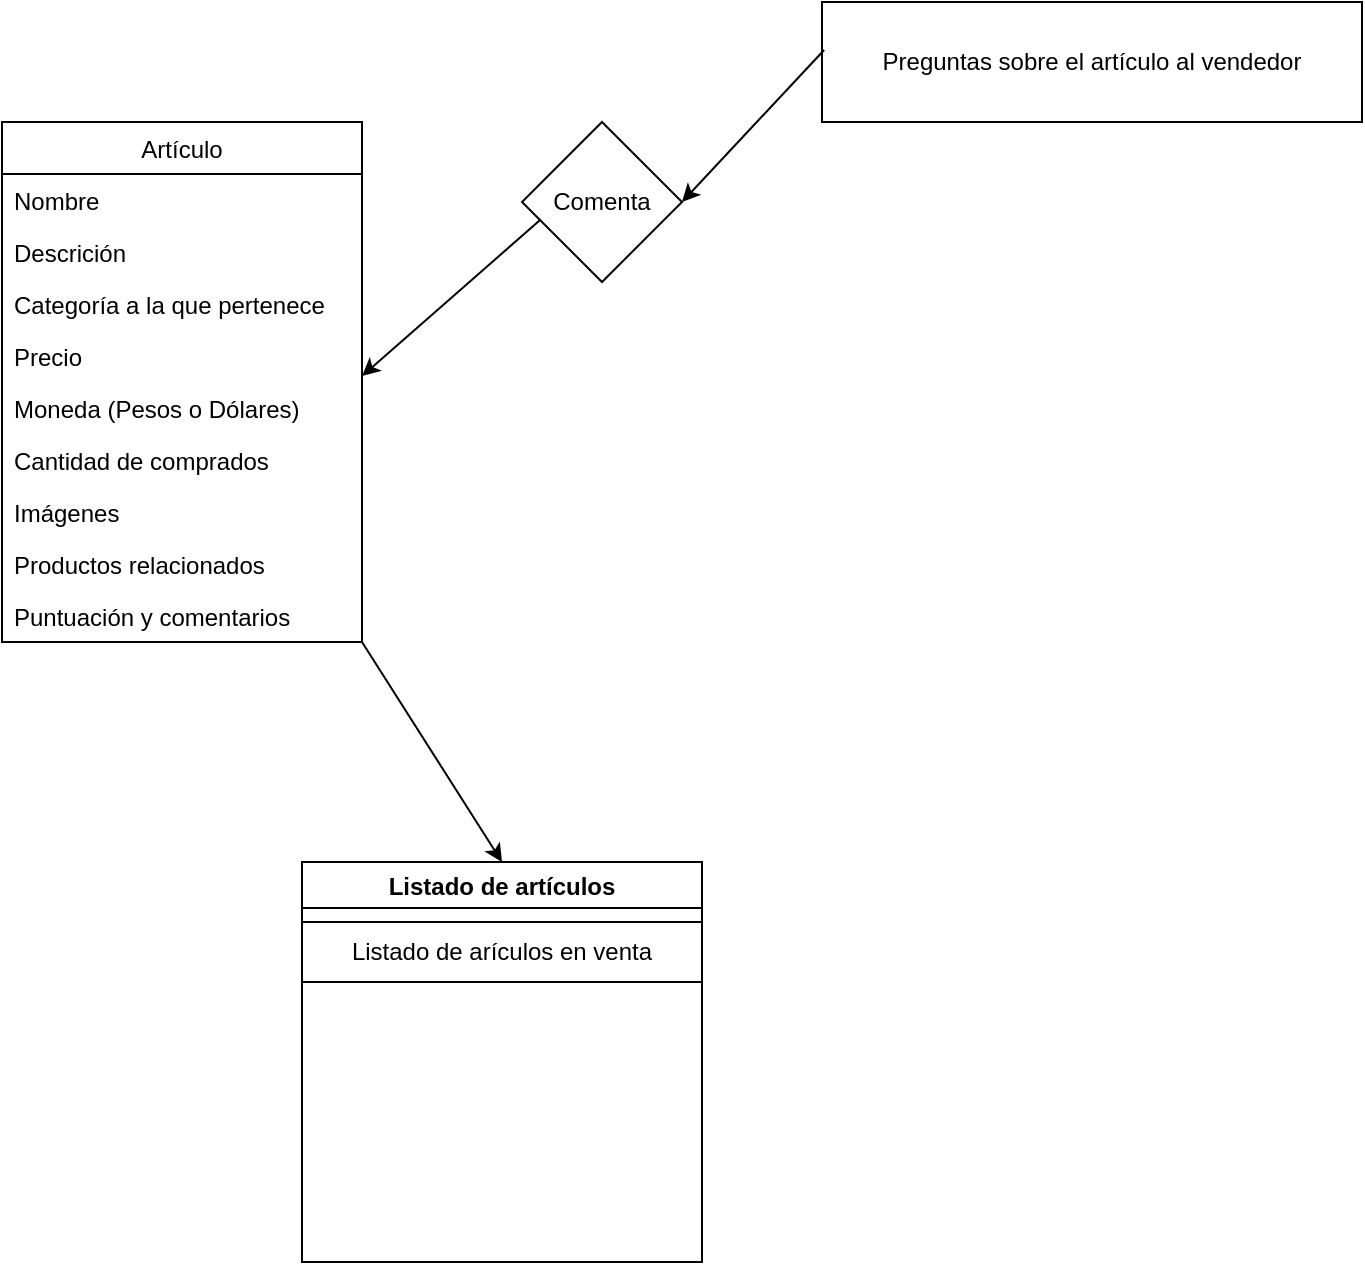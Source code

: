 <mxfile version="14.9.5" type="github">
  <diagram id="R2lEEEUBdFMjLlhIrx00" name="Page-1">
    <mxGraphModel dx="1422" dy="792" grid="1" gridSize="10" guides="1" tooltips="1" connect="1" arrows="1" fold="1" page="1" pageScale="1" pageWidth="850" pageHeight="1100" math="0" shadow="0" extFonts="Permanent Marker^https://fonts.googleapis.com/css?family=Permanent+Marker">
      <root>
        <mxCell id="0" />
        <mxCell id="1" parent="0" />
        <mxCell id="wrRMTgjZfamxtayC7Ml2-35" value="Artículo" style="swimlane;fontStyle=0;childLayout=stackLayout;horizontal=1;startSize=26;horizontalStack=0;resizeParent=1;resizeParentMax=0;resizeLast=0;collapsible=1;marginBottom=0;shadow=0;" vertex="1" parent="1">
          <mxGeometry x="60" y="80" width="180" height="260" as="geometry" />
        </mxCell>
        <mxCell id="wrRMTgjZfamxtayC7Ml2-36" value="Nombre&#xa;" style="text;strokeColor=none;fillColor=none;align=left;verticalAlign=top;spacingLeft=4;spacingRight=4;overflow=hidden;rotatable=0;points=[[0,0.5],[1,0.5]];portConstraint=eastwest;" vertex="1" parent="wrRMTgjZfamxtayC7Ml2-35">
          <mxGeometry y="26" width="180" height="26" as="geometry" />
        </mxCell>
        <mxCell id="wrRMTgjZfamxtayC7Ml2-37" value="Descrición" style="text;strokeColor=none;fillColor=none;align=left;verticalAlign=top;spacingLeft=4;spacingRight=4;overflow=hidden;rotatable=0;points=[[0,0.5],[1,0.5]];portConstraint=eastwest;" vertex="1" parent="wrRMTgjZfamxtayC7Ml2-35">
          <mxGeometry y="52" width="180" height="26" as="geometry" />
        </mxCell>
        <mxCell id="wrRMTgjZfamxtayC7Ml2-38" value="Categoría a la que pertenece" style="text;strokeColor=none;fillColor=none;align=left;verticalAlign=top;spacingLeft=4;spacingRight=4;overflow=hidden;rotatable=0;points=[[0,0.5],[1,0.5]];portConstraint=eastwest;" vertex="1" parent="wrRMTgjZfamxtayC7Ml2-35">
          <mxGeometry y="78" width="180" height="26" as="geometry" />
        </mxCell>
        <mxCell id="wrRMTgjZfamxtayC7Ml2-39" value="Precio" style="text;strokeColor=none;fillColor=none;align=left;verticalAlign=top;spacingLeft=4;spacingRight=4;overflow=hidden;rotatable=0;points=[[0,0.5],[1,0.5]];portConstraint=eastwest;" vertex="1" parent="wrRMTgjZfamxtayC7Ml2-35">
          <mxGeometry y="104" width="180" height="26" as="geometry" />
        </mxCell>
        <mxCell id="wrRMTgjZfamxtayC7Ml2-40" value="Moneda (Pesos o Dólares)" style="text;strokeColor=none;fillColor=none;align=left;verticalAlign=top;spacingLeft=4;spacingRight=4;overflow=hidden;rotatable=0;points=[[0,0.5],[1,0.5]];portConstraint=eastwest;" vertex="1" parent="wrRMTgjZfamxtayC7Ml2-35">
          <mxGeometry y="130" width="180" height="26" as="geometry" />
        </mxCell>
        <mxCell id="wrRMTgjZfamxtayC7Ml2-41" value="Cantidad de comprados" style="text;strokeColor=none;fillColor=none;align=left;verticalAlign=top;spacingLeft=4;spacingRight=4;overflow=hidden;rotatable=0;points=[[0,0.5],[1,0.5]];portConstraint=eastwest;" vertex="1" parent="wrRMTgjZfamxtayC7Ml2-35">
          <mxGeometry y="156" width="180" height="26" as="geometry" />
        </mxCell>
        <mxCell id="wrRMTgjZfamxtayC7Ml2-42" value="Imágenes" style="text;strokeColor=none;fillColor=none;align=left;verticalAlign=top;spacingLeft=4;spacingRight=4;overflow=hidden;rotatable=0;points=[[0,0.5],[1,0.5]];portConstraint=eastwest;" vertex="1" parent="wrRMTgjZfamxtayC7Ml2-35">
          <mxGeometry y="182" width="180" height="26" as="geometry" />
        </mxCell>
        <mxCell id="wrRMTgjZfamxtayC7Ml2-43" value="Productos relacionados" style="text;strokeColor=none;fillColor=none;align=left;verticalAlign=top;spacingLeft=4;spacingRight=4;overflow=hidden;rotatable=0;points=[[0,0.5],[1,0.5]];portConstraint=eastwest;" vertex="1" parent="wrRMTgjZfamxtayC7Ml2-35">
          <mxGeometry y="208" width="180" height="26" as="geometry" />
        </mxCell>
        <mxCell id="wrRMTgjZfamxtayC7Ml2-44" value="Puntuación y comentarios" style="text;strokeColor=none;fillColor=none;align=left;verticalAlign=top;spacingLeft=4;spacingRight=4;overflow=hidden;rotatable=0;points=[[0,0.5],[1,0.5]];portConstraint=eastwest;" vertex="1" parent="wrRMTgjZfamxtayC7Ml2-35">
          <mxGeometry y="234" width="180" height="26" as="geometry" />
        </mxCell>
        <mxCell id="wrRMTgjZfamxtayC7Ml2-45" value="Preguntas sobre el artículo al vendedor" style="rounded=0;whiteSpace=wrap;html=1;shadow=0;" vertex="1" parent="1">
          <mxGeometry x="470" y="20" width="270" height="60" as="geometry" />
        </mxCell>
        <mxCell id="wrRMTgjZfamxtayC7Ml2-53" value="Listado de artículos" style="swimlane;shadow=0;" vertex="1" parent="1">
          <mxGeometry x="210" y="450" width="200" height="200" as="geometry" />
        </mxCell>
        <mxCell id="wrRMTgjZfamxtayC7Ml2-55" value="Listado de arículos en venta" style="whiteSpace=wrap;html=1;shadow=0;" vertex="1" parent="wrRMTgjZfamxtayC7Ml2-53">
          <mxGeometry y="30" width="200" height="30" as="geometry" />
        </mxCell>
        <mxCell id="wrRMTgjZfamxtayC7Ml2-56" value="Comenta" style="rhombus;whiteSpace=wrap;html=1;shadow=0;" vertex="1" parent="1">
          <mxGeometry x="320" y="80" width="80" height="80" as="geometry" />
        </mxCell>
        <mxCell id="wrRMTgjZfamxtayC7Ml2-57" value="" style="endArrow=classic;html=1;entryX=1;entryY=0.5;entryDx=0;entryDy=0;exitX=0.004;exitY=0.4;exitDx=0;exitDy=0;exitPerimeter=0;" edge="1" parent="1" source="wrRMTgjZfamxtayC7Ml2-45" target="wrRMTgjZfamxtayC7Ml2-56">
          <mxGeometry width="50" height="50" relative="1" as="geometry">
            <mxPoint x="470" y="130" as="sourcePoint" />
            <mxPoint x="304" y="241" as="targetPoint" />
          </mxGeometry>
        </mxCell>
        <mxCell id="wrRMTgjZfamxtayC7Ml2-58" value="" style="endArrow=classic;html=1;entryX=1;entryY=0.885;entryDx=0;entryDy=0;entryPerimeter=0;exitX=0.113;exitY=0.613;exitDx=0;exitDy=0;exitPerimeter=0;" edge="1" parent="1" source="wrRMTgjZfamxtayC7Ml2-56" target="wrRMTgjZfamxtayC7Ml2-39">
          <mxGeometry width="50" height="50" relative="1" as="geometry">
            <mxPoint x="345" y="130" as="sourcePoint" />
            <mxPoint x="300" y="230" as="targetPoint" />
            <Array as="points" />
          </mxGeometry>
        </mxCell>
        <mxCell id="wrRMTgjZfamxtayC7Ml2-59" value="" style="endArrow=classic;html=1;entryX=0.5;entryY=0;entryDx=0;entryDy=0;" edge="1" parent="1" target="wrRMTgjZfamxtayC7Ml2-53">
          <mxGeometry width="50" height="50" relative="1" as="geometry">
            <mxPoint x="240" y="340" as="sourcePoint" />
            <mxPoint x="330" y="460" as="targetPoint" />
          </mxGeometry>
        </mxCell>
      </root>
    </mxGraphModel>
  </diagram>
</mxfile>
